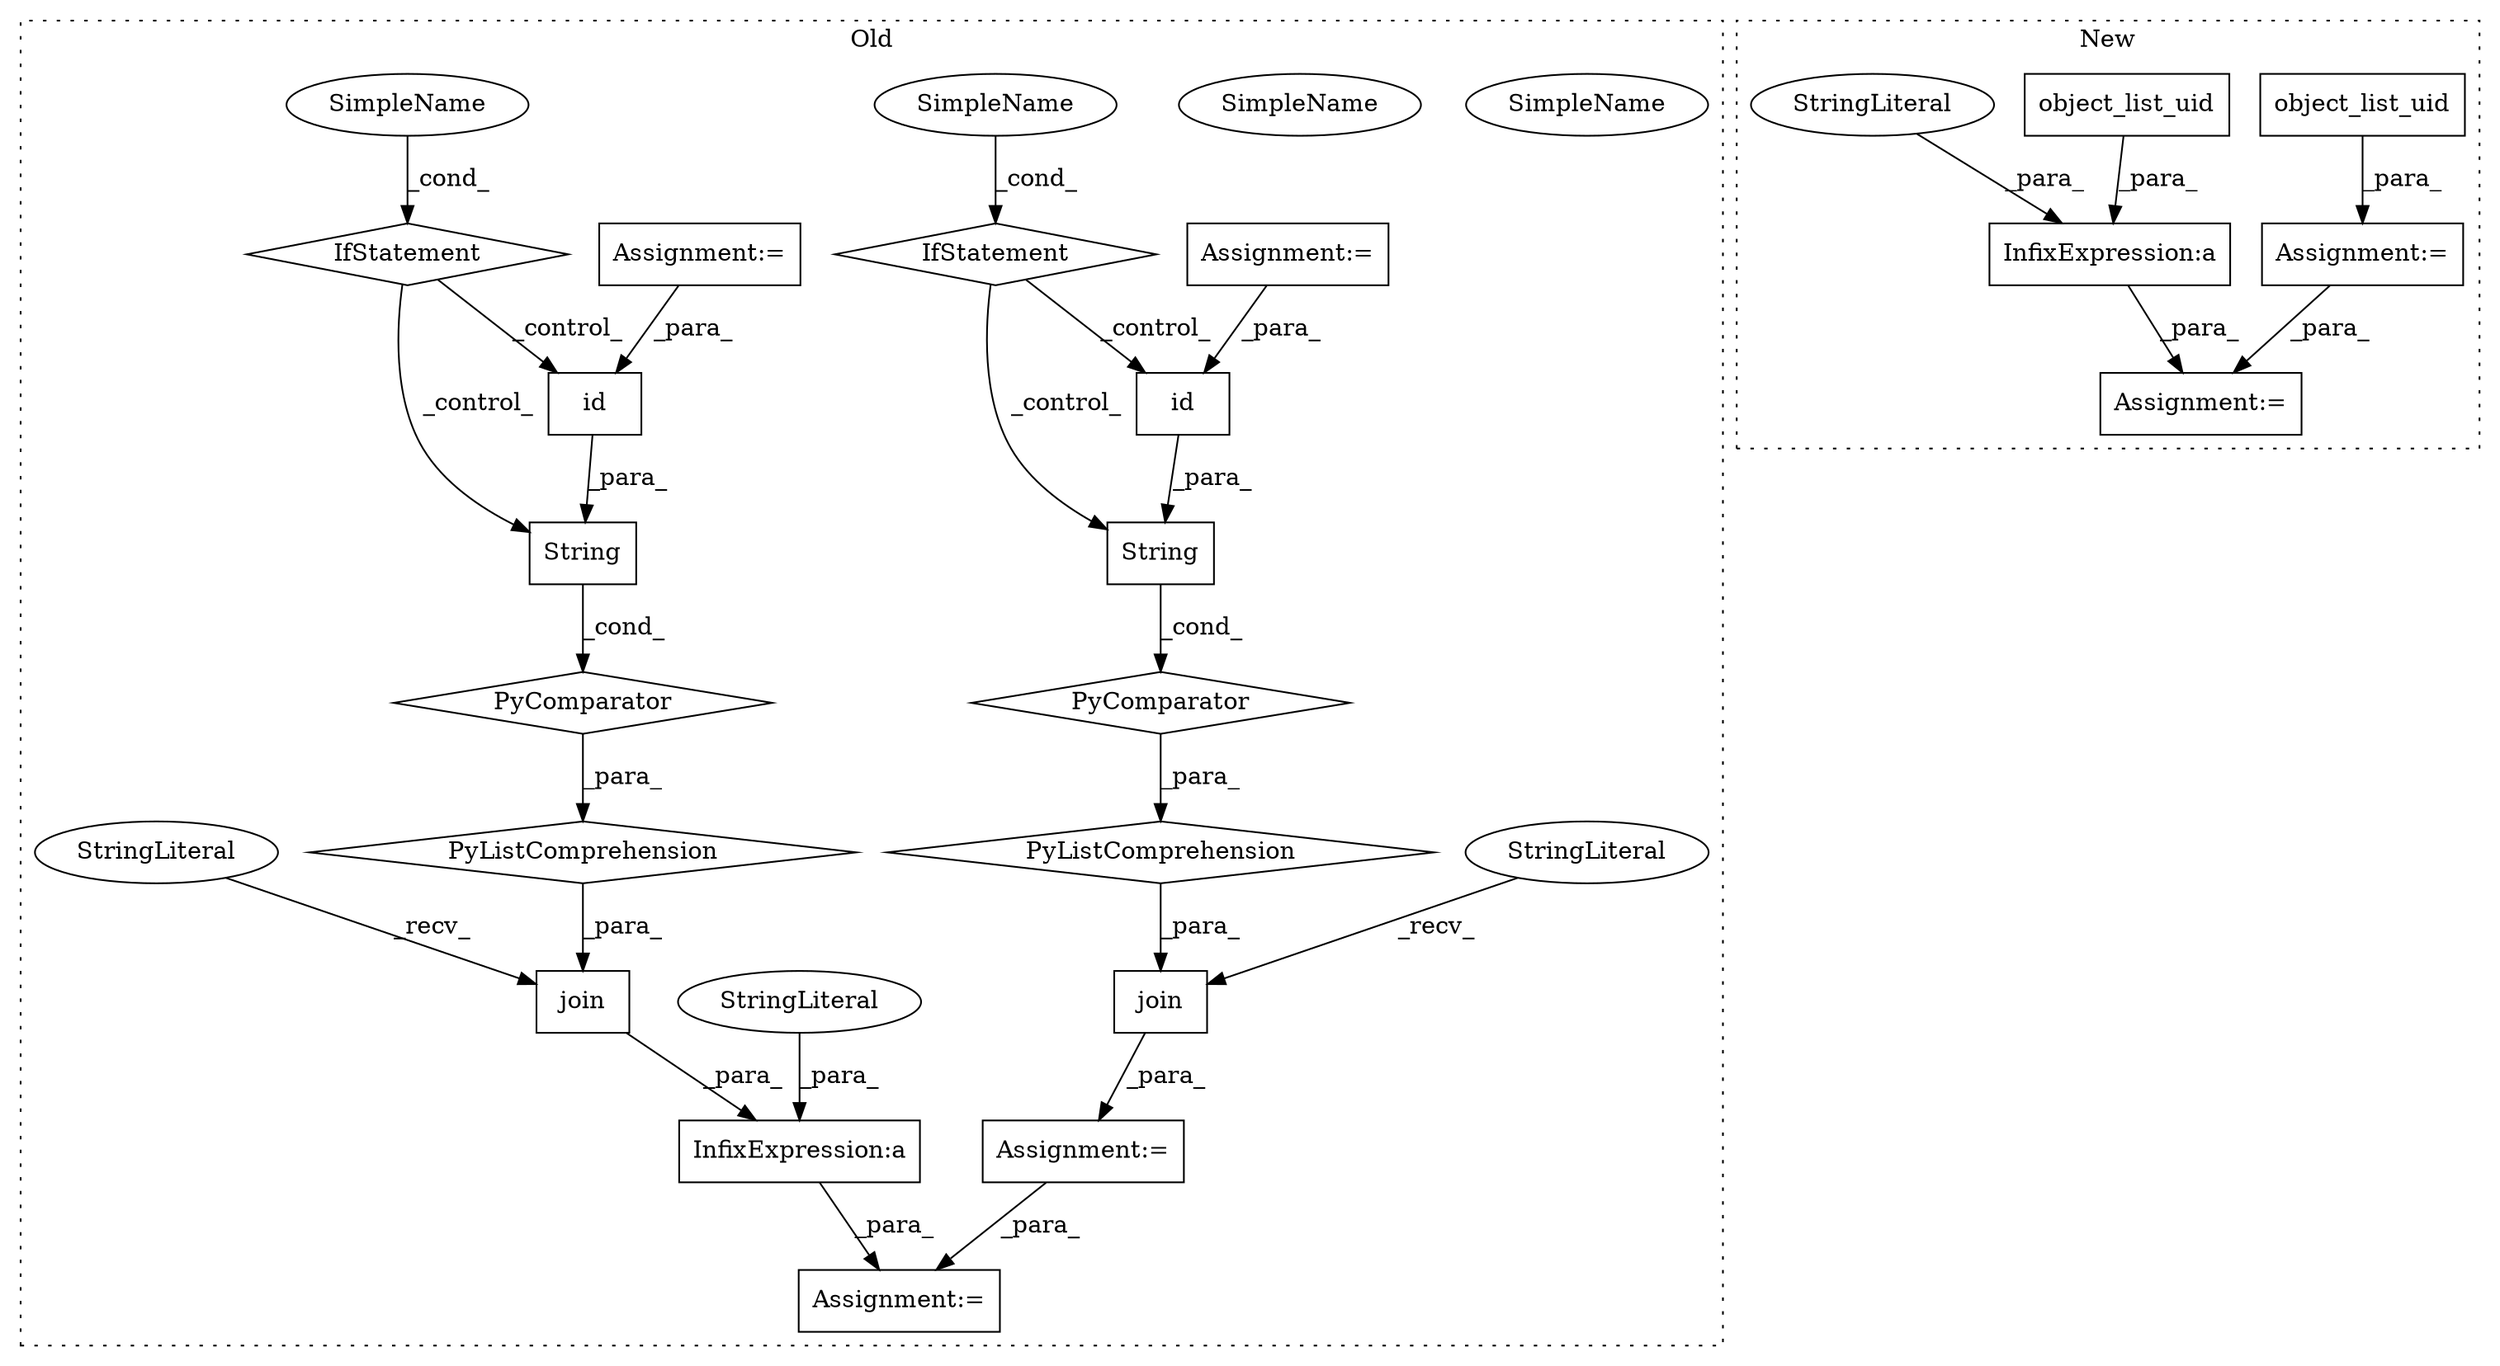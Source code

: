 digraph G {
subgraph cluster0 {
1 [label="String" a="32" s="20137,20149" l="7,1" shape="box"];
3 [label="id" a="32" s="20004,20008" l="3,1" shape="box"];
4 [label="InfixExpression:a" a="27" s="20114" l="3" shape="box"];
6 [label="String" a="32" s="19997,20009" l="7,1" shape="box"];
7 [label="PyComparator" a="113" s="20208" l="21" shape="diamond"];
8 [label="SimpleName" a="42" s="20224" l="5" shape="ellipse"];
9 [label="IfStatement" a="25" s="20208" l="21" shape="diamond"];
10 [label="PyComparator" a="113" s="20068" l="22" shape="diamond"];
11 [label="IfStatement" a="25" s="20068" l="22" shape="diamond"];
12 [label="SimpleName" a="42" s="20085" l="5" shape="ellipse"];
13 [label="join" a="32" s="19981,20098" l="16,-5" shape="box"];
14 [label="id" a="32" s="20144,20148" l="3,1" shape="box"];
15 [label="join" a="32" s="20121,20237" l="16,-5" shape="box"];
16 [label="PyListComprehension" a="109" s="19997" l="101" shape="diamond"];
17 [label="Assignment:=" a="7" s="20068" l="22" shape="box"];
18 [label="Assignment:=" a="7" s="19976" l="1" shape="box"];
19 [label="StringLiteral" a="45" s="19977" l="3" shape="ellipse"];
22 [label="Assignment:=" a="7" s="20108" l="2" shape="box"];
23 [label="Assignment:=" a="7" s="20208" l="21" shape="box"];
25 [label="PyListComprehension" a="109" s="20137" l="100" shape="diamond"];
27 [label="StringLiteral" a="45" s="20111" l="3" shape="ellipse"];
28 [label="StringLiteral" a="45" s="20117" l="3" shape="ellipse"];
29 [label="SimpleName" a="42" s="20085" l="5" shape="ellipse"];
30 [label="SimpleName" a="42" s="20224" l="5" shape="ellipse"];
label = "Old";
style="dotted";
}
subgraph cluster1 {
2 [label="object_list_uid" a="32" s="15752,15773" l="16,1" shape="box"];
5 [label="InfixExpression:a" a="27" s="15749" l="3" shape="box"];
20 [label="Assignment:=" a="7" s="15743" l="2" shape="box"];
21 [label="object_list_uid" a="32" s="15705,15727" l="16,1" shape="box"];
24 [label="StringLiteral" a="45" s="15746" l="3" shape="ellipse"];
26 [label="Assignment:=" a="7" s="15704" l="1" shape="box"];
label = "New";
style="dotted";
}
1 -> 7 [label="_cond_"];
2 -> 5 [label="_para_"];
3 -> 6 [label="_para_"];
4 -> 22 [label="_para_"];
5 -> 20 [label="_para_"];
6 -> 10 [label="_cond_"];
7 -> 25 [label="_para_"];
9 -> 1 [label="_control_"];
9 -> 14 [label="_control_"];
10 -> 16 [label="_para_"];
11 -> 3 [label="_control_"];
11 -> 6 [label="_control_"];
13 -> 18 [label="_para_"];
14 -> 1 [label="_para_"];
15 -> 4 [label="_para_"];
16 -> 13 [label="_para_"];
17 -> 3 [label="_para_"];
18 -> 22 [label="_para_"];
19 -> 13 [label="_recv_"];
21 -> 26 [label="_para_"];
23 -> 14 [label="_para_"];
24 -> 5 [label="_para_"];
25 -> 15 [label="_para_"];
26 -> 20 [label="_para_"];
27 -> 4 [label="_para_"];
28 -> 15 [label="_recv_"];
29 -> 11 [label="_cond_"];
30 -> 9 [label="_cond_"];
}